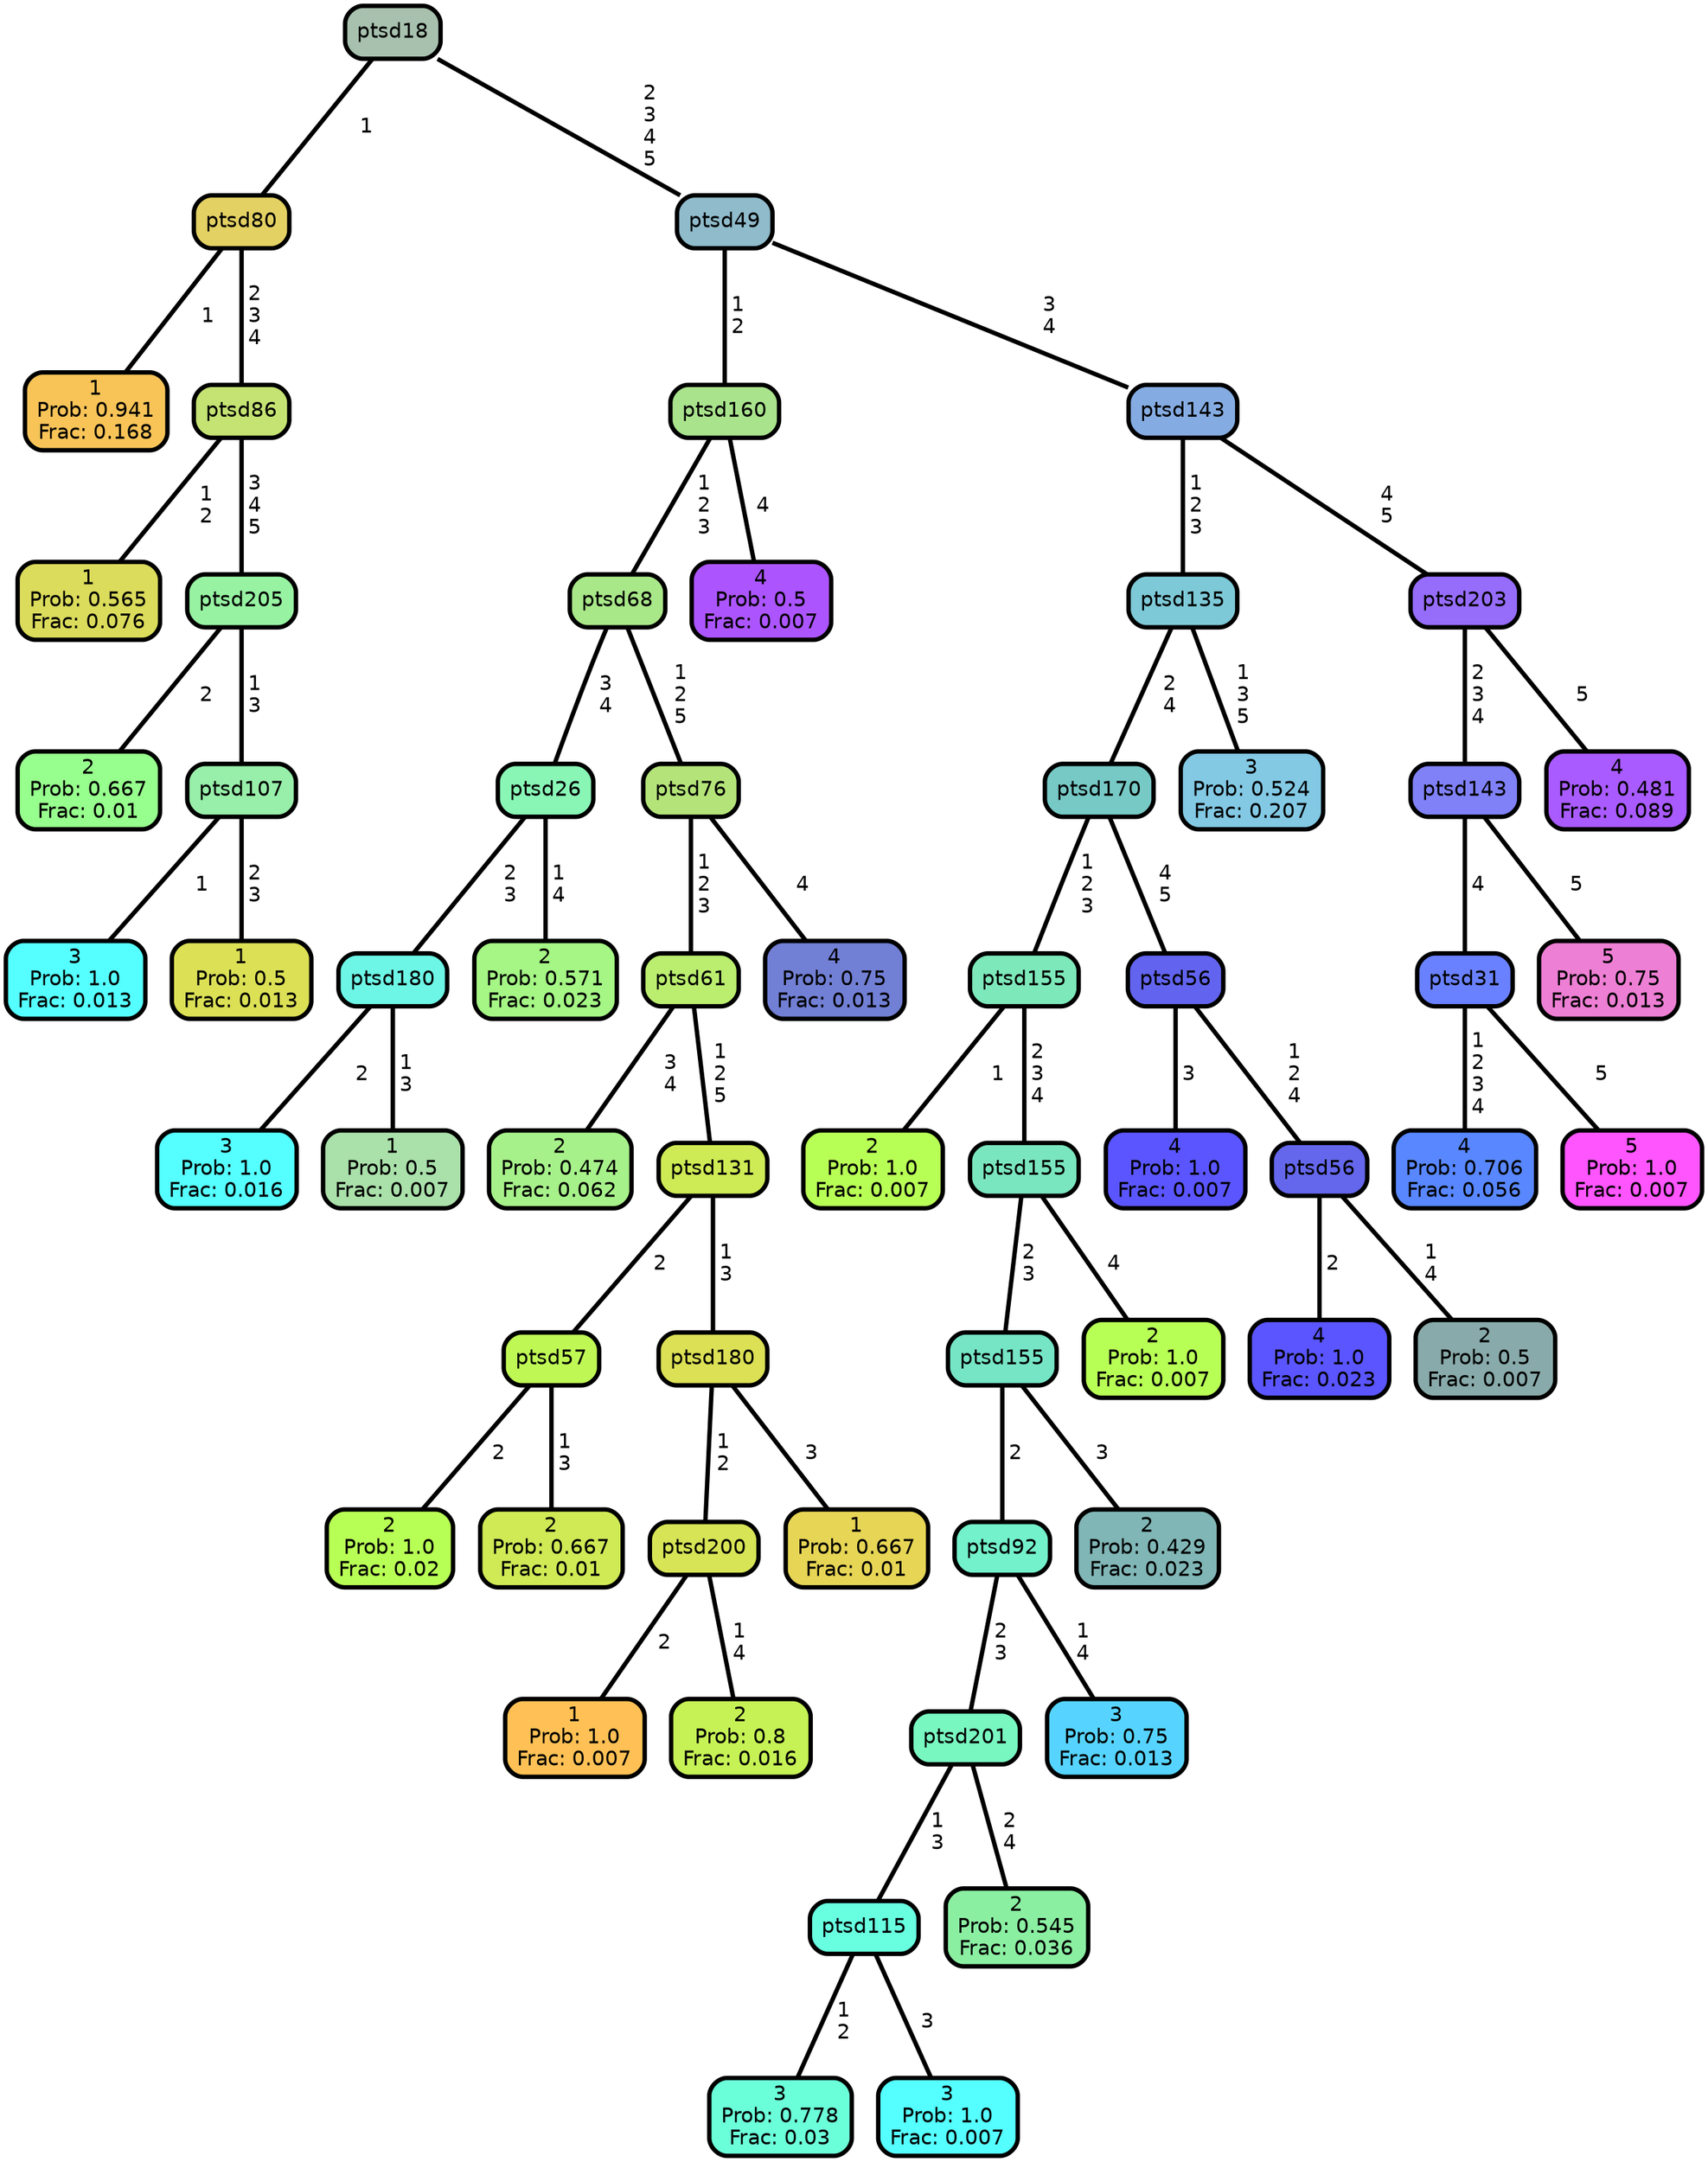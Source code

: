 graph Tree {
node [shape=box, style="filled, rounded",color="black",penwidth="3",fontcolor="black",                 fontname=helvetica] ;
graph [ranksep="0 equally", splines=straight,                 bgcolor=transparent, dpi=60] ;
edge [fontname=helvetica, color=black] ;
0 [label="1
Prob: 0.941
Frac: 0.168", fillcolor="#f8c458"] ;
1 [label="ptsd80",href=".//ptsd80.svg", fillcolor="#e4d163"] ;
2 [label="1
Prob: 0.565
Frac: 0.076", fillcolor="#dbdb5c"] ;
3 [label="ptsd86",href=".//ptsd86.svg", fillcolor="#c5e373"] ;
4 [label="2
Prob: 0.667
Frac: 0.01", fillcolor="#97ff8d"] ;
5 [label="ptsd205",href=".//ptsd205.svg", fillcolor="#97f3a2"] ;
6 [label="3
Prob: 1.0
Frac: 0.013", fillcolor="#55ffff"] ;
7 [label="ptsd107",href=".//ptsd107.svg", fillcolor="#98efaa"] ;
8 [label="1
Prob: 0.5
Frac: 0.013", fillcolor="#dbe055"] ;
9 [label="ptsd18",href=".//ptsd18.svg", fillcolor="#a7c1ae"] ;
10 [label="3
Prob: 1.0
Frac: 0.016", fillcolor="#55ffff"] ;
11 [label="ptsd180",href=".//ptsd180.svg", fillcolor="#6df6e6"] ;
12 [label="1
Prob: 0.5
Frac: 0.007", fillcolor="#aae0aa"] ;
13 [label="ptsd26",href=".//ptsd26.svg", fillcolor="#89f6b6"] ;
14 [label="2
Prob: 0.571
Frac: 0.023", fillcolor="#a5f685"] ;
15 [label="ptsd68",href=".//ptsd68.svg", fillcolor="#a9e888"] ;
16 [label="2
Prob: 0.474
Frac: 0.062", fillcolor="#a7f18a"] ;
17 [label="ptsd61",href=".//ptsd61.svg", fillcolor="#bbee6f"] ;
18 [label="2
Prob: 1.0
Frac: 0.02", fillcolor="#b8ff55"] ;
19 [label="ptsd57",href=".//ptsd57.svg", fillcolor="#bff855"] ;
20 [label="2
Prob: 0.667
Frac: 0.01", fillcolor="#cfea55"] ;
21 [label="ptsd131",href=".//ptsd131.svg", fillcolor="#ceeb55"] ;
22 [label="1
Prob: 1.0
Frac: 0.007", fillcolor="#ffc155"] ;
23 [label="ptsd200",href=".//ptsd200.svg", fillcolor="#d6e455"] ;
24 [label="2
Prob: 0.8
Frac: 0.016", fillcolor="#c6f255"] ;
25 [label="ptsd180",href=".//ptsd180.svg", fillcolor="#dbe055"] ;
26 [label="1
Prob: 0.667
Frac: 0.01", fillcolor="#e7d555"] ;
27 [label="ptsd76",href=".//ptsd76.svg", fillcolor="#b4e479"] ;
28 [label="4
Prob: 0.75
Frac: 0.013", fillcolor="#717fd4"] ;
29 [label="ptsd160",href=".//ptsd160.svg", fillcolor="#a9e38c"] ;
30 [label="4
Prob: 0.5
Frac: 0.007", fillcolor="#ac55ff"] ;
31 [label="ptsd49",href=".//ptsd49.svg", fillcolor="#8fbbcb"] ;
32 [label="2
Prob: 1.0
Frac: 0.007", fillcolor="#b8ff55"] ;
33 [label="ptsd155",href=".//ptsd155.svg", fillcolor="#7de8ba"] ;
34 [label="3
Prob: 0.778
Frac: 0.03", fillcolor="#6bffd9"] ;
35 [label="ptsd115",href=".//ptsd115.svg", fillcolor="#67ffe0"] ;
36 [label="3
Prob: 1.0
Frac: 0.007", fillcolor="#55ffff"] ;
37 [label="ptsd201",href=".//ptsd201.svg", fillcolor="#79f7c1"] ;
38 [label="2
Prob: 0.545
Frac: 0.036", fillcolor="#8befa2"] ;
39 [label="ptsd92",href=".//ptsd92.svg", fillcolor="#73f1ca"] ;
40 [label="3
Prob: 0.75
Frac: 0.013", fillcolor="#56d4ff"] ;
41 [label="ptsd155",href=".//ptsd155.svg", fillcolor="#76e5c6"] ;
42 [label="2
Prob: 0.429
Frac: 0.023", fillcolor="#81b6b6"] ;
43 [label="ptsd155",href=".//ptsd155.svg", fillcolor="#7ae6bf"] ;
44 [label="2
Prob: 1.0
Frac: 0.007", fillcolor="#b8ff55"] ;
45 [label="ptsd170",href=".//ptsd170.svg", fillcolor="#77c9c6"] ;
46 [label="4
Prob: 1.0
Frac: 0.007", fillcolor="#5a55ff"] ;
47 [label="ptsd56",href=".//ptsd56.svg", fillcolor="#6264ef"] ;
48 [label="4
Prob: 1.0
Frac: 0.023", fillcolor="#5a55ff"] ;
49 [label="ptsd56",href=".//ptsd56.svg", fillcolor="#6467ec"] ;
50 [label="2
Prob: 0.5
Frac: 0.007", fillcolor="#89aaaa"] ;
51 [label="ptsd135",href=".//ptsd135.svg", fillcolor="#7ec9d7"] ;
52 [label="3
Prob: 0.524
Frac: 0.207", fillcolor="#83c9e4"] ;
53 [label="ptsd143",href=".//ptsd143.svg", fillcolor="#85ace2"] ;
54 [label="4
Prob: 0.706
Frac: 0.056", fillcolor="#5887ff"] ;
55 [label="ptsd31",href=".//ptsd31.svg", fillcolor="#6a81ff"] ;
56 [label="5
Prob: 1.0
Frac: 0.007", fillcolor="#ff55ff"] ;
57 [label="ptsd143",href=".//ptsd143.svg", fillcolor="#8081f7"] ;
58 [label="5
Prob: 0.75
Frac: 0.013", fillcolor="#ed7fd4"] ;
59 [label="ptsd203",href=".//ptsd203.svg", fillcolor="#966cfb"] ;
60 [label="4
Prob: 0.481
Frac: 0.089", fillcolor="#a95bff"] ;
1 -- 0 [label=" 1",penwidth=3] ;
1 -- 3 [label=" 2\n 3\n 4",penwidth=3] ;
3 -- 2 [label=" 1\n 2",penwidth=3] ;
3 -- 5 [label=" 3\n 4\n 5",penwidth=3] ;
5 -- 4 [label=" 2",penwidth=3] ;
5 -- 7 [label=" 1\n 3",penwidth=3] ;
7 -- 6 [label=" 1",penwidth=3] ;
7 -- 8 [label=" 2\n 3",penwidth=3] ;
9 -- 1 [label=" 1",penwidth=3] ;
9 -- 31 [label=" 2\n 3\n 4\n 5",penwidth=3] ;
11 -- 10 [label=" 2",penwidth=3] ;
11 -- 12 [label=" 1\n 3",penwidth=3] ;
13 -- 11 [label=" 2\n 3",penwidth=3] ;
13 -- 14 [label=" 1\n 4",penwidth=3] ;
15 -- 13 [label=" 3\n 4",penwidth=3] ;
15 -- 27 [label=" 1\n 2\n 5",penwidth=3] ;
17 -- 16 [label=" 3\n 4",penwidth=3] ;
17 -- 21 [label=" 1\n 2\n 5",penwidth=3] ;
19 -- 18 [label=" 2",penwidth=3] ;
19 -- 20 [label=" 1\n 3",penwidth=3] ;
21 -- 19 [label=" 2",penwidth=3] ;
21 -- 25 [label=" 1\n 3",penwidth=3] ;
23 -- 22 [label=" 2",penwidth=3] ;
23 -- 24 [label=" 1\n 4",penwidth=3] ;
25 -- 23 [label=" 1\n 2",penwidth=3] ;
25 -- 26 [label=" 3",penwidth=3] ;
27 -- 17 [label=" 1\n 2\n 3",penwidth=3] ;
27 -- 28 [label=" 4",penwidth=3] ;
29 -- 15 [label=" 1\n 2\n 3",penwidth=3] ;
29 -- 30 [label=" 4",penwidth=3] ;
31 -- 29 [label=" 1\n 2",penwidth=3] ;
31 -- 53 [label=" 3\n 4",penwidth=3] ;
33 -- 32 [label=" 1",penwidth=3] ;
33 -- 43 [label=" 2\n 3\n 4",penwidth=3] ;
35 -- 34 [label=" 1\n 2",penwidth=3] ;
35 -- 36 [label=" 3",penwidth=3] ;
37 -- 35 [label=" 1\n 3",penwidth=3] ;
37 -- 38 [label=" 2\n 4",penwidth=3] ;
39 -- 37 [label=" 2\n 3",penwidth=3] ;
39 -- 40 [label=" 1\n 4",penwidth=3] ;
41 -- 39 [label=" 2",penwidth=3] ;
41 -- 42 [label=" 3",penwidth=3] ;
43 -- 41 [label=" 2\n 3",penwidth=3] ;
43 -- 44 [label=" 4",penwidth=3] ;
45 -- 33 [label=" 1\n 2\n 3",penwidth=3] ;
45 -- 47 [label=" 4\n 5",penwidth=3] ;
47 -- 46 [label=" 3",penwidth=3] ;
47 -- 49 [label=" 1\n 2\n 4",penwidth=3] ;
49 -- 48 [label=" 2",penwidth=3] ;
49 -- 50 [label=" 1\n 4",penwidth=3] ;
51 -- 45 [label=" 2\n 4",penwidth=3] ;
51 -- 52 [label=" 1\n 3\n 5",penwidth=3] ;
53 -- 51 [label=" 1\n 2\n 3",penwidth=3] ;
53 -- 59 [label=" 4\n 5",penwidth=3] ;
55 -- 54 [label=" 1\n 2\n 3\n 4",penwidth=3] ;
55 -- 56 [label=" 5",penwidth=3] ;
57 -- 55 [label=" 4",penwidth=3] ;
57 -- 58 [label=" 5",penwidth=3] ;
59 -- 57 [label=" 2\n 3\n 4",penwidth=3] ;
59 -- 60 [label=" 5",penwidth=3] ;
{rank = same;}}